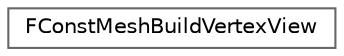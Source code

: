 digraph "Graphical Class Hierarchy"
{
 // INTERACTIVE_SVG=YES
 // LATEX_PDF_SIZE
  bgcolor="transparent";
  edge [fontname=Helvetica,fontsize=10,labelfontname=Helvetica,labelfontsize=10];
  node [fontname=Helvetica,fontsize=10,shape=box,height=0.2,width=0.4];
  rankdir="LR";
  Node0 [id="Node000000",label="FConstMeshBuildVertexView",height=0.2,width=0.4,color="grey40", fillcolor="white", style="filled",URL="$dd/de8/structFConstMeshBuildVertexView.html",tooltip="The information used to build a mesh."];
}
